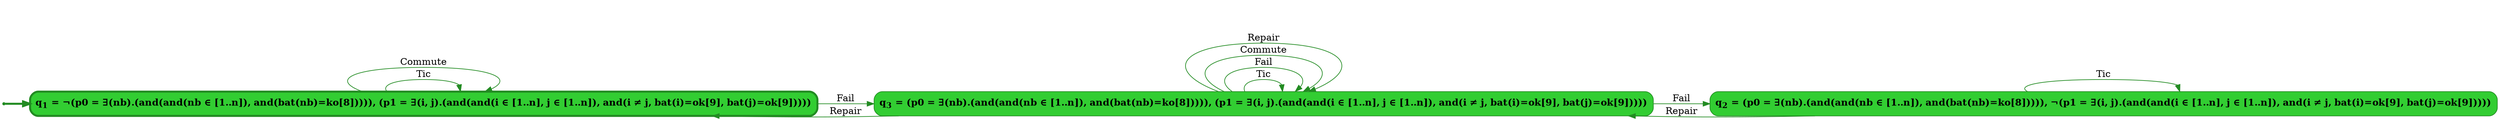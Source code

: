 digraph g {

	rankdir="LR"

	__invisible__[shape="point", color="forestgreen"]
	q1[label=<<b>q<sub>1</sub> = ¬(p0 = ∃(nb).(and(and(nb ∈ [1..n]), and(bat(nb)=ko[8])))), (p1 = ∃(i, j).(and(and(i ∈ [1..n], j ∈ [1..n]), and(i ≠ j, bat(i)=ok[9], bat(j)=ok[9]))))</b>>, shape="box", style="rounded, filled", fillcolor="limegreen", color="forestgreen", penwidth=3] // Initial
	q3[label=<<b>q<sub>3</sub> = (p0 = ∃(nb).(and(and(nb ∈ [1..n]), and(bat(nb)=ko[8])))), (p1 = ∃(i, j).(and(and(i ∈ [1..n], j ∈ [1..n]), and(i ≠ j, bat(i)=ok[9], bat(j)=ok[9]))))</b>>, shape="box", style="rounded, filled", fillcolor="limegreen", color="forestgreen"]
	q2[label=<<b>q<sub>2</sub> = (p0 = ∃(nb).(and(and(nb ∈ [1..n]), and(bat(nb)=ko[8])))), ¬(p1 = ∃(i, j).(and(and(i ∈ [1..n], j ∈ [1..n]), and(i ≠ j, bat(i)=ok[9], bat(j)=ok[9]))))</b>>, shape="box", style="rounded, filled", fillcolor="limegreen", color="forestgreen"]

	__invisible__ -> q1[penwidth=3, color="forestgreen"]
	q1 -> q1[label=<Tic>, color="forestgreen"]
	q1 -> q3[label=<Fail>, color="forestgreen"]
	q3 -> q3[label=<Tic>, color="forestgreen"]
	q3 -> q3[label=<Fail>, color="forestgreen"]
	q3 -> q1[label=<Repair>, color="forestgreen"]
	q3 -> q3[label=<Commute>, color="forestgreen"]
	q3 -> q3[label=<Repair>, color="forestgreen"]
	q3 -> q2[label=<Fail>, color="forestgreen"]
	q2 -> q2[label=<Tic>, color="forestgreen"]
	q2 -> q3[label=<Repair>, color="forestgreen"]
	q1 -> q1[label=<Commute>, color="forestgreen"]

}
